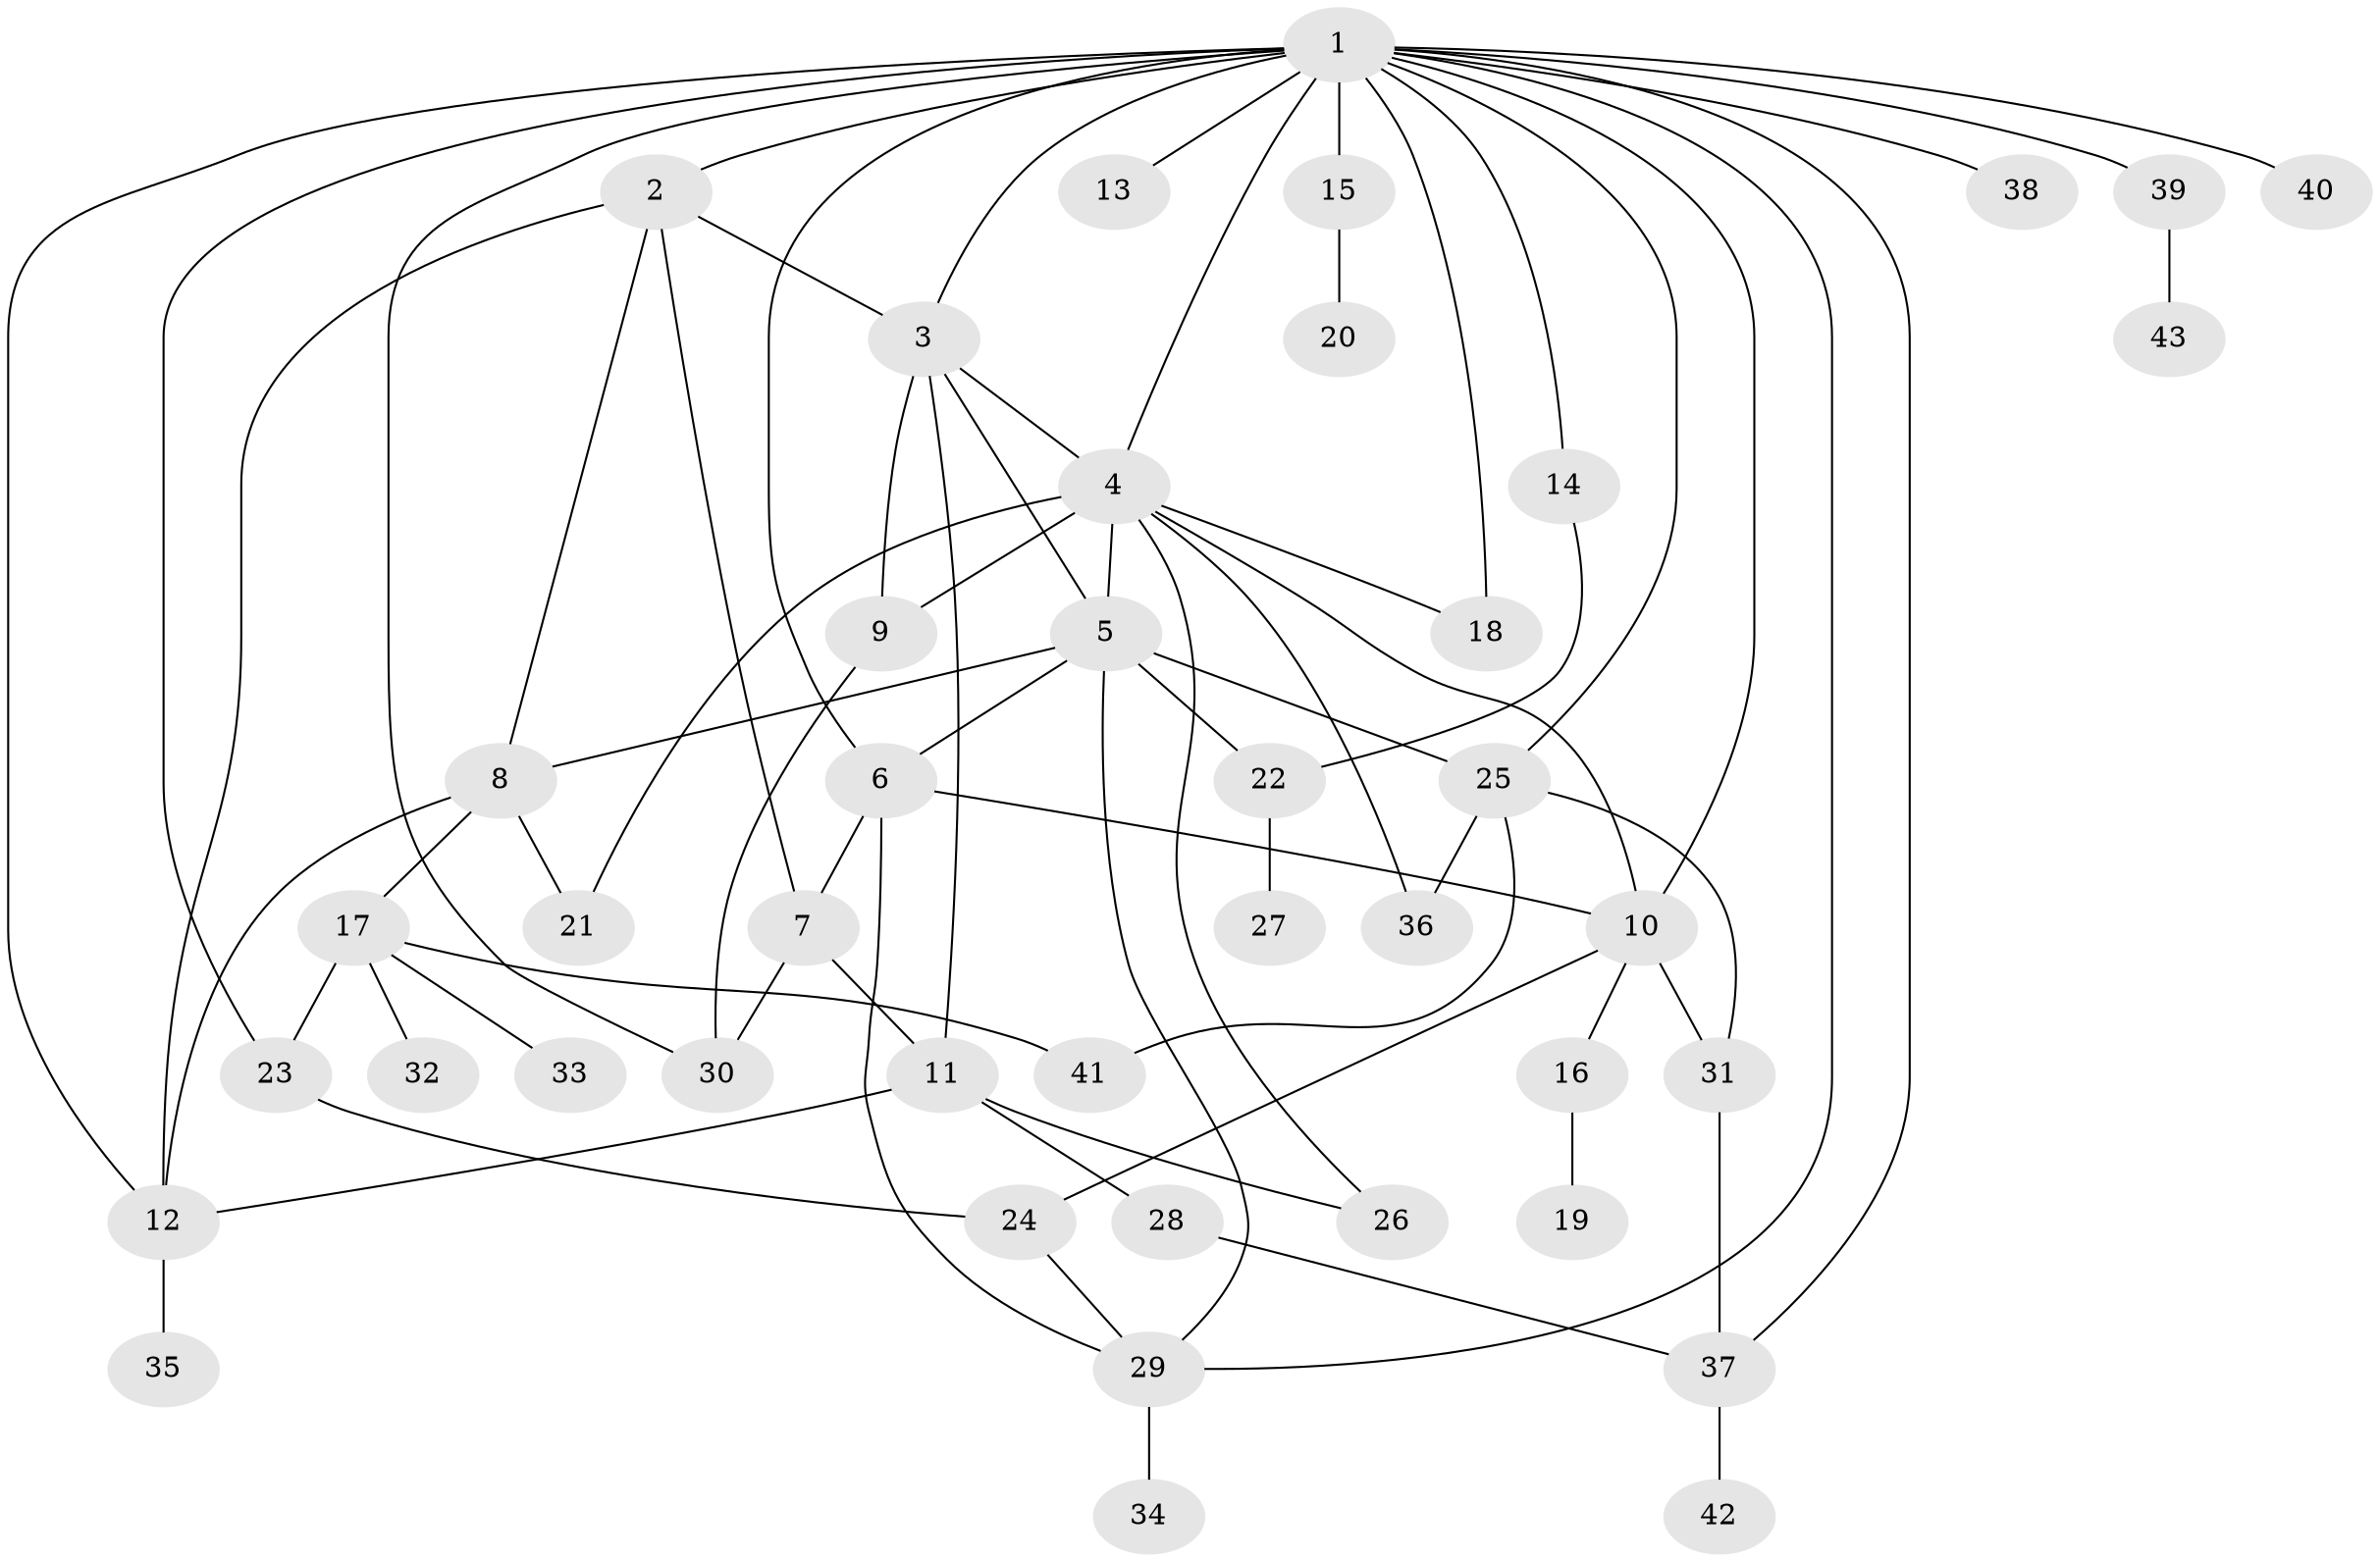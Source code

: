 // original degree distribution, {22: 0.011764705882352941, 5: 0.03529411764705882, 8: 0.011764705882352941, 23: 0.011764705882352941, 1: 0.35294117647058826, 9: 0.011764705882352941, 2: 0.3411764705882353, 4: 0.058823529411764705, 7: 0.023529411764705882, 3: 0.10588235294117647, 6: 0.03529411764705882}
// Generated by graph-tools (version 1.1) at 2025/35/03/09/25 02:35:33]
// undirected, 43 vertices, 72 edges
graph export_dot {
graph [start="1"]
  node [color=gray90,style=filled];
  1;
  2;
  3;
  4;
  5;
  6;
  7;
  8;
  9;
  10;
  11;
  12;
  13;
  14;
  15;
  16;
  17;
  18;
  19;
  20;
  21;
  22;
  23;
  24;
  25;
  26;
  27;
  28;
  29;
  30;
  31;
  32;
  33;
  34;
  35;
  36;
  37;
  38;
  39;
  40;
  41;
  42;
  43;
  1 -- 2 [weight=1.0];
  1 -- 3 [weight=1.0];
  1 -- 4 [weight=1.0];
  1 -- 6 [weight=2.0];
  1 -- 10 [weight=1.0];
  1 -- 12 [weight=1.0];
  1 -- 13 [weight=1.0];
  1 -- 14 [weight=1.0];
  1 -- 15 [weight=1.0];
  1 -- 18 [weight=1.0];
  1 -- 23 [weight=1.0];
  1 -- 25 [weight=1.0];
  1 -- 29 [weight=1.0];
  1 -- 30 [weight=1.0];
  1 -- 37 [weight=1.0];
  1 -- 38 [weight=1.0];
  1 -- 39 [weight=1.0];
  1 -- 40 [weight=1.0];
  2 -- 3 [weight=2.0];
  2 -- 7 [weight=1.0];
  2 -- 8 [weight=1.0];
  2 -- 12 [weight=1.0];
  3 -- 4 [weight=1.0];
  3 -- 5 [weight=1.0];
  3 -- 9 [weight=1.0];
  3 -- 11 [weight=1.0];
  4 -- 5 [weight=11.0];
  4 -- 9 [weight=1.0];
  4 -- 10 [weight=1.0];
  4 -- 18 [weight=1.0];
  4 -- 21 [weight=2.0];
  4 -- 26 [weight=1.0];
  4 -- 36 [weight=1.0];
  5 -- 6 [weight=1.0];
  5 -- 8 [weight=1.0];
  5 -- 22 [weight=2.0];
  5 -- 25 [weight=1.0];
  5 -- 29 [weight=1.0];
  6 -- 7 [weight=3.0];
  6 -- 10 [weight=1.0];
  6 -- 29 [weight=1.0];
  7 -- 11 [weight=1.0];
  7 -- 30 [weight=1.0];
  8 -- 12 [weight=1.0];
  8 -- 17 [weight=1.0];
  8 -- 21 [weight=1.0];
  9 -- 30 [weight=1.0];
  10 -- 16 [weight=1.0];
  10 -- 24 [weight=1.0];
  10 -- 31 [weight=1.0];
  11 -- 12 [weight=2.0];
  11 -- 26 [weight=1.0];
  11 -- 28 [weight=1.0];
  12 -- 35 [weight=1.0];
  14 -- 22 [weight=1.0];
  15 -- 20 [weight=1.0];
  16 -- 19 [weight=1.0];
  17 -- 23 [weight=1.0];
  17 -- 32 [weight=1.0];
  17 -- 33 [weight=1.0];
  17 -- 41 [weight=1.0];
  22 -- 27 [weight=1.0];
  23 -- 24 [weight=1.0];
  24 -- 29 [weight=1.0];
  25 -- 31 [weight=1.0];
  25 -- 36 [weight=1.0];
  25 -- 41 [weight=1.0];
  28 -- 37 [weight=1.0];
  29 -- 34 [weight=1.0];
  31 -- 37 [weight=1.0];
  37 -- 42 [weight=1.0];
  39 -- 43 [weight=1.0];
}
